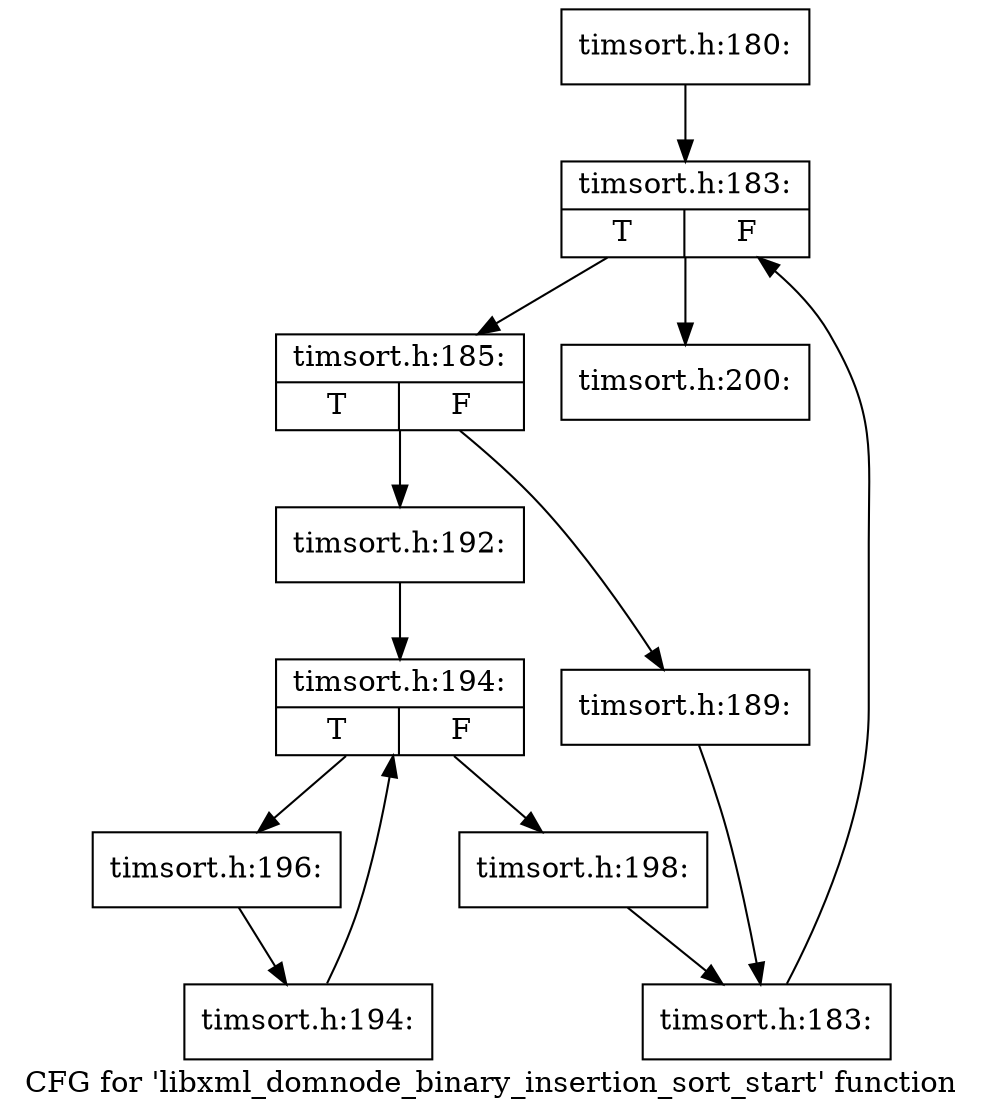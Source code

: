 digraph "CFG for 'libxml_domnode_binary_insertion_sort_start' function" {
	label="CFG for 'libxml_domnode_binary_insertion_sort_start' function";

	Node0x4ca17d0 [shape=record,label="{timsort.h:180:}"];
	Node0x4ca17d0 -> Node0x4ca5990;
	Node0x4ca5990 [shape=record,label="{timsort.h:183:|{<s0>T|<s1>F}}"];
	Node0x4ca5990 -> Node0x4ca5c70;
	Node0x4ca5990 -> Node0x4ca57f0;
	Node0x4ca5c70 [shape=record,label="{timsort.h:185:|{<s0>T|<s1>F}}"];
	Node0x4ca5c70 -> Node0x4ca78e0;
	Node0x4ca5c70 -> Node0x4ca7930;
	Node0x4ca78e0 [shape=record,label="{timsort.h:189:}"];
	Node0x4ca78e0 -> Node0x4ca5be0;
	Node0x4ca7930 [shape=record,label="{timsort.h:192:}"];
	Node0x4ca7930 -> Node0x4ca9290;
	Node0x4ca9290 [shape=record,label="{timsort.h:194:|{<s0>T|<s1>F}}"];
	Node0x4ca9290 -> Node0x4ca9490;
	Node0x4ca9290 -> Node0x4629bc0;
	Node0x4ca9490 [shape=record,label="{timsort.h:196:}"];
	Node0x4ca9490 -> Node0x4ca9440;
	Node0x4ca9440 [shape=record,label="{timsort.h:194:}"];
	Node0x4ca9440 -> Node0x4ca9290;
	Node0x4629bc0 [shape=record,label="{timsort.h:198:}"];
	Node0x4629bc0 -> Node0x4ca5be0;
	Node0x4ca5be0 [shape=record,label="{timsort.h:183:}"];
	Node0x4ca5be0 -> Node0x4ca5990;
	Node0x4ca57f0 [shape=record,label="{timsort.h:200:}"];
}
